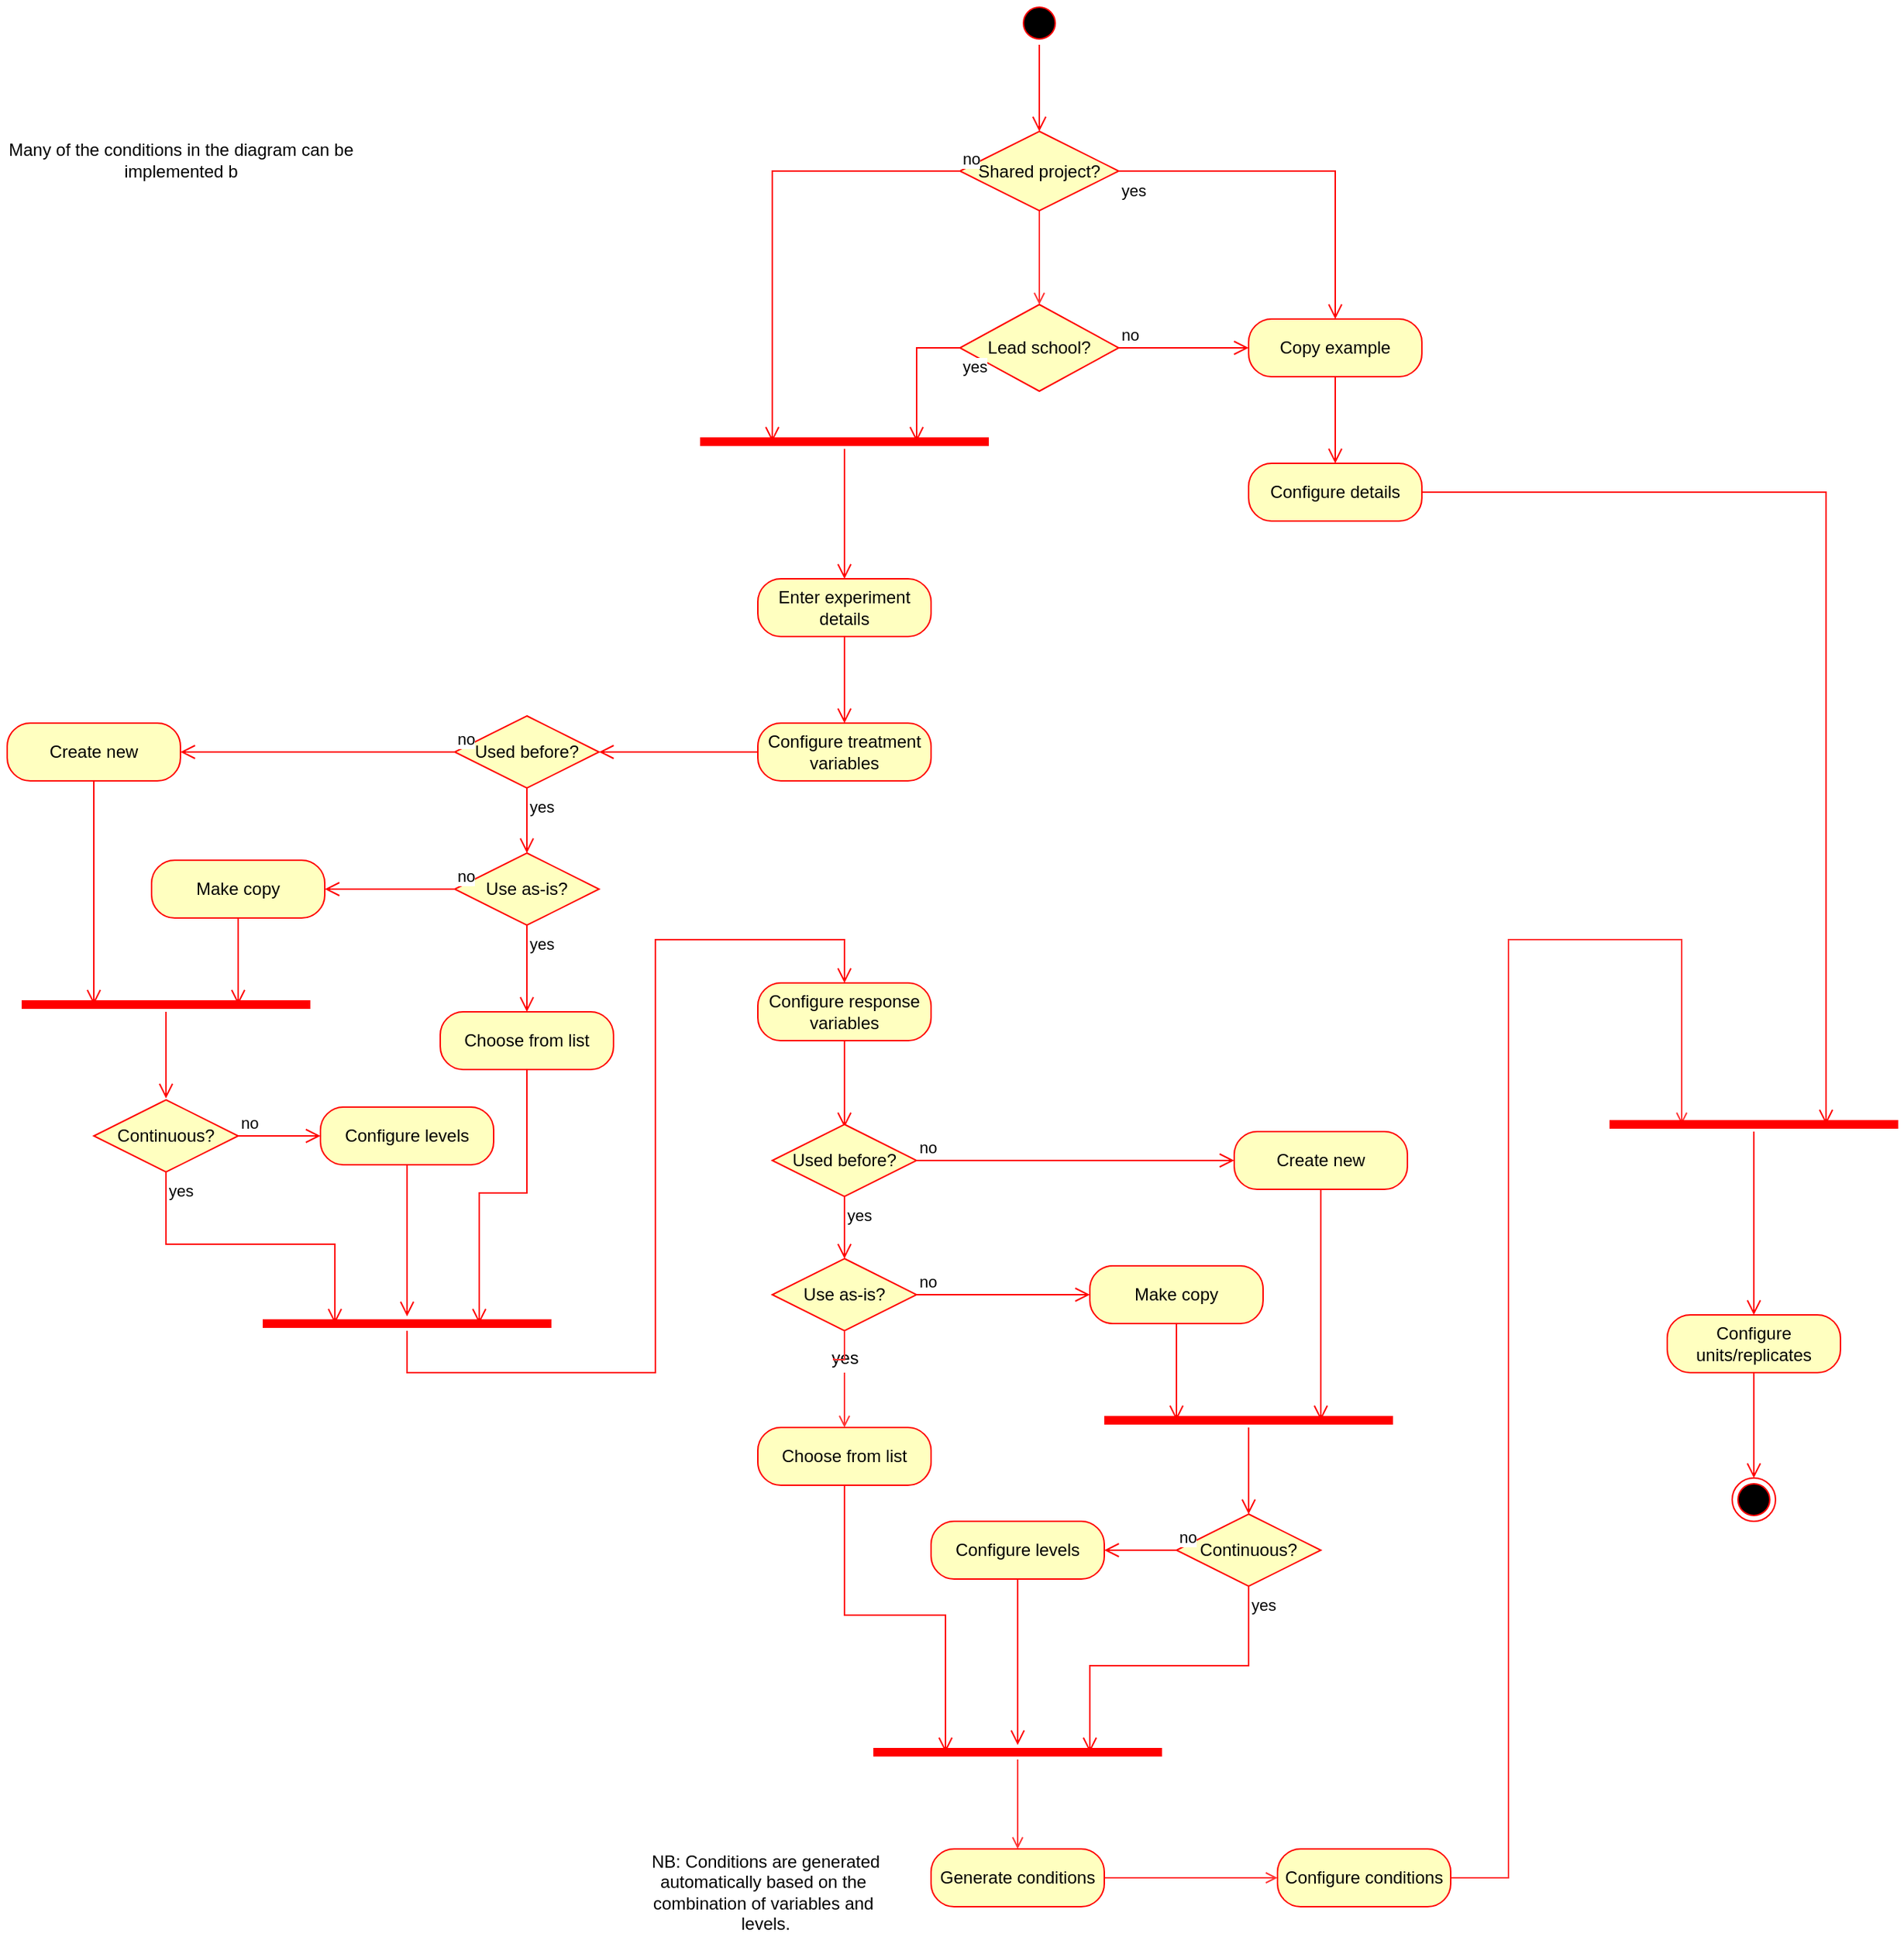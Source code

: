 <mxfile version="16.2.2" type="device"><diagram id="xLZF2h5lsaDmgAlViPZH" name="Page-1"><mxGraphModel dx="2840" dy="822" grid="1" gridSize="10" guides="1" tooltips="1" connect="1" arrows="1" fold="1" page="1" pageScale="1" pageWidth="1654" pageHeight="1169" math="0" shadow="0"><root><mxCell id="0"/><mxCell id="1" parent="0"/><mxCell id="H5WljgK1JBEGw7BuRTQ_-1" value="" style="ellipse;html=1;shape=startState;fillColor=#000000;strokeColor=#ff0000;" vertex="1" parent="1"><mxGeometry x="350" y="30" width="30" height="30" as="geometry"/></mxCell><mxCell id="H5WljgK1JBEGw7BuRTQ_-2" value="" style="edgeStyle=orthogonalEdgeStyle;html=1;verticalAlign=bottom;endArrow=open;endSize=8;strokeColor=#ff0000;rounded=0;" edge="1" source="H5WljgK1JBEGw7BuRTQ_-1" parent="1"><mxGeometry relative="1" as="geometry"><mxPoint x="365" y="120" as="targetPoint"/></mxGeometry></mxCell><mxCell id="H5WljgK1JBEGw7BuRTQ_-20" style="edgeStyle=orthogonalEdgeStyle;rounded=0;orthogonalLoop=1;jettySize=auto;html=1;entryX=0.5;entryY=0;entryDx=0;entryDy=0;strokeColor=#FF3333;endArrow=open;endFill=0;" edge="1" parent="1" source="H5WljgK1JBEGw7BuRTQ_-3" target="H5WljgK1JBEGw7BuRTQ_-7"><mxGeometry relative="1" as="geometry"/></mxCell><mxCell id="H5WljgK1JBEGw7BuRTQ_-3" value="Shared project?" style="rhombus;whiteSpace=wrap;html=1;fillColor=#ffffc0;strokeColor=#ff0000;" vertex="1" parent="1"><mxGeometry x="310" y="120" width="110" height="55" as="geometry"/></mxCell><mxCell id="H5WljgK1JBEGw7BuRTQ_-4" value="no" style="edgeStyle=orthogonalEdgeStyle;html=1;align=left;verticalAlign=bottom;endArrow=open;endSize=8;strokeColor=#ff0000;rounded=0;entryX=0.25;entryY=0.5;entryDx=0;entryDy=0;entryPerimeter=0;exitX=0;exitY=0.5;exitDx=0;exitDy=0;" edge="1" source="H5WljgK1JBEGw7BuRTQ_-3" parent="1" target="H5WljgK1JBEGw7BuRTQ_-14"><mxGeometry x="-1" relative="1" as="geometry"><mxPoint x="210" y="330" as="targetPoint"/></mxGeometry></mxCell><mxCell id="H5WljgK1JBEGw7BuRTQ_-5" value="yes" style="edgeStyle=orthogonalEdgeStyle;html=1;align=left;verticalAlign=top;endArrow=open;endSize=8;strokeColor=#ff0000;rounded=0;" edge="1" source="H5WljgK1JBEGw7BuRTQ_-3" parent="1" target="H5WljgK1JBEGw7BuRTQ_-10"><mxGeometry x="-1" relative="1" as="geometry"><mxPoint x="365" y="240" as="targetPoint"/></mxGeometry></mxCell><mxCell id="H5WljgK1JBEGw7BuRTQ_-7" value="Lead school?" style="rhombus;whiteSpace=wrap;html=1;fillColor=#ffffc0;strokeColor=#ff0000;" vertex="1" parent="1"><mxGeometry x="310" y="240" width="110" height="60" as="geometry"/></mxCell><mxCell id="H5WljgK1JBEGw7BuRTQ_-8" value="no" style="edgeStyle=orthogonalEdgeStyle;html=1;align=left;verticalAlign=bottom;endArrow=open;endSize=8;strokeColor=#ff0000;rounded=0;entryX=0;entryY=0.5;entryDx=0;entryDy=0;" edge="1" source="H5WljgK1JBEGw7BuRTQ_-7" parent="1" target="H5WljgK1JBEGw7BuRTQ_-10"><mxGeometry x="-1" relative="1" as="geometry"><mxPoint x="460" y="210" as="targetPoint"/></mxGeometry></mxCell><mxCell id="H5WljgK1JBEGw7BuRTQ_-9" value="yes" style="edgeStyle=orthogonalEdgeStyle;html=1;align=left;verticalAlign=top;endArrow=open;endSize=8;strokeColor=#ff0000;rounded=0;entryX=0.75;entryY=0.5;entryDx=0;entryDy=0;entryPerimeter=0;exitX=0;exitY=0.5;exitDx=0;exitDy=0;" edge="1" source="H5WljgK1JBEGw7BuRTQ_-7" parent="1" target="H5WljgK1JBEGw7BuRTQ_-14"><mxGeometry x="-1" relative="1" as="geometry"><mxPoint x="510" y="270" as="targetPoint"/></mxGeometry></mxCell><mxCell id="H5WljgK1JBEGw7BuRTQ_-10" value="Copy example" style="rounded=1;whiteSpace=wrap;html=1;arcSize=40;fontColor=#000000;fillColor=#ffffc0;strokeColor=#ff0000;" vertex="1" parent="1"><mxGeometry x="510" y="250" width="120" height="40" as="geometry"/></mxCell><mxCell id="H5WljgK1JBEGw7BuRTQ_-11" value="" style="edgeStyle=orthogonalEdgeStyle;html=1;verticalAlign=bottom;endArrow=open;endSize=8;strokeColor=#ff0000;rounded=0;" edge="1" source="H5WljgK1JBEGw7BuRTQ_-10" parent="1"><mxGeometry relative="1" as="geometry"><mxPoint x="570" y="350" as="targetPoint"/></mxGeometry></mxCell><mxCell id="H5WljgK1JBEGw7BuRTQ_-12" value="Configure details" style="rounded=1;whiteSpace=wrap;html=1;arcSize=40;fontColor=#000000;fillColor=#ffffc0;strokeColor=#ff0000;" vertex="1" parent="1"><mxGeometry x="510" y="350" width="120" height="40" as="geometry"/></mxCell><mxCell id="H5WljgK1JBEGw7BuRTQ_-13" value="" style="edgeStyle=orthogonalEdgeStyle;html=1;verticalAlign=bottom;endArrow=open;endSize=8;strokeColor=#ff0000;rounded=0;entryX=0.75;entryY=0.5;entryDx=0;entryDy=0;entryPerimeter=0;" edge="1" source="H5WljgK1JBEGw7BuRTQ_-12" parent="1" target="H5WljgK1JBEGw7BuRTQ_-89"><mxGeometry relative="1" as="geometry"><mxPoint x="570" y="450" as="targetPoint"/></mxGeometry></mxCell><mxCell id="H5WljgK1JBEGw7BuRTQ_-14" value="" style="shape=line;html=1;strokeWidth=6;strokeColor=#ff0000;" vertex="1" parent="1"><mxGeometry x="130" y="330" width="200" height="10" as="geometry"/></mxCell><mxCell id="H5WljgK1JBEGw7BuRTQ_-15" value="" style="edgeStyle=orthogonalEdgeStyle;html=1;verticalAlign=bottom;endArrow=open;endSize=8;strokeColor=#ff0000;rounded=0;" edge="1" source="H5WljgK1JBEGw7BuRTQ_-14" parent="1"><mxGeometry relative="1" as="geometry"><mxPoint x="230" y="430" as="targetPoint"/></mxGeometry></mxCell><mxCell id="H5WljgK1JBEGw7BuRTQ_-21" value="Enter experiment details" style="rounded=1;whiteSpace=wrap;html=1;arcSize=40;fontColor=#000000;fillColor=#ffffc0;strokeColor=#ff0000;" vertex="1" parent="1"><mxGeometry x="170" y="430" width="120" height="40" as="geometry"/></mxCell><mxCell id="H5WljgK1JBEGw7BuRTQ_-22" value="" style="edgeStyle=orthogonalEdgeStyle;html=1;verticalAlign=bottom;endArrow=open;endSize=8;strokeColor=#ff0000;rounded=0;" edge="1" source="H5WljgK1JBEGw7BuRTQ_-21" parent="1"><mxGeometry relative="1" as="geometry"><mxPoint x="230" y="530" as="targetPoint"/></mxGeometry></mxCell><mxCell id="H5WljgK1JBEGw7BuRTQ_-26" value="Configure treatment variables" style="rounded=1;whiteSpace=wrap;html=1;arcSize=40;fontColor=#000000;fillColor=#ffffc0;strokeColor=#ff0000;" vertex="1" parent="1"><mxGeometry x="170" y="530" width="120" height="40" as="geometry"/></mxCell><mxCell id="H5WljgK1JBEGw7BuRTQ_-27" value="" style="edgeStyle=orthogonalEdgeStyle;html=1;verticalAlign=bottom;endArrow=open;endSize=8;strokeColor=#ff0000;rounded=0;entryX=1;entryY=0.5;entryDx=0;entryDy=0;" edge="1" source="H5WljgK1JBEGw7BuRTQ_-26" parent="1" target="H5WljgK1JBEGw7BuRTQ_-28"><mxGeometry relative="1" as="geometry"><mxPoint x="250" y="630" as="targetPoint"/></mxGeometry></mxCell><mxCell id="H5WljgK1JBEGw7BuRTQ_-28" value="Used before?" style="rhombus;whiteSpace=wrap;html=1;fillColor=#ffffc0;strokeColor=#ff0000;" vertex="1" parent="1"><mxGeometry x="-40" y="525" width="100" height="50" as="geometry"/></mxCell><mxCell id="H5WljgK1JBEGw7BuRTQ_-29" value="no" style="edgeStyle=orthogonalEdgeStyle;html=1;align=left;verticalAlign=bottom;endArrow=open;endSize=8;strokeColor=#ff0000;rounded=0;entryX=1;entryY=0.5;entryDx=0;entryDy=0;" edge="1" source="H5WljgK1JBEGw7BuRTQ_-28" parent="1" target="H5WljgK1JBEGw7BuRTQ_-35"><mxGeometry x="-1" relative="1" as="geometry"><mxPoint x="-180" y="510" as="targetPoint"/></mxGeometry></mxCell><mxCell id="H5WljgK1JBEGw7BuRTQ_-30" value="yes" style="edgeStyle=orthogonalEdgeStyle;html=1;align=left;verticalAlign=top;endArrow=open;endSize=8;strokeColor=#ff0000;rounded=0;entryX=0.5;entryY=0;entryDx=0;entryDy=0;" edge="1" source="H5WljgK1JBEGw7BuRTQ_-28" parent="1" target="H5WljgK1JBEGw7BuRTQ_-32"><mxGeometry x="-1" relative="1" as="geometry"><mxPoint x="-10" y="620" as="targetPoint"/></mxGeometry></mxCell><mxCell id="H5WljgK1JBEGw7BuRTQ_-32" value="Use as-is?" style="rhombus;whiteSpace=wrap;html=1;fillColor=#ffffc0;strokeColor=#ff0000;" vertex="1" parent="1"><mxGeometry x="-40" y="620" width="100" height="50" as="geometry"/></mxCell><mxCell id="H5WljgK1JBEGw7BuRTQ_-33" value="no" style="edgeStyle=orthogonalEdgeStyle;html=1;align=left;verticalAlign=bottom;endArrow=open;endSize=8;strokeColor=#ff0000;rounded=0;" edge="1" source="H5WljgK1JBEGw7BuRTQ_-32" parent="1"><mxGeometry x="-1" relative="1" as="geometry"><mxPoint x="-130" y="645" as="targetPoint"/></mxGeometry></mxCell><mxCell id="H5WljgK1JBEGw7BuRTQ_-34" value="yes" style="edgeStyle=orthogonalEdgeStyle;html=1;align=left;verticalAlign=top;endArrow=open;endSize=8;strokeColor=#ff0000;rounded=0;entryX=0.5;entryY=0;entryDx=0;entryDy=0;" edge="1" source="H5WljgK1JBEGw7BuRTQ_-32" parent="1" target="H5WljgK1JBEGw7BuRTQ_-79"><mxGeometry x="-1" relative="1" as="geometry"><mxPoint x="80" y="710" as="targetPoint"/></mxGeometry></mxCell><mxCell id="H5WljgK1JBEGw7BuRTQ_-35" value="Create new" style="rounded=1;whiteSpace=wrap;html=1;arcSize=40;fontColor=#000000;fillColor=#ffffc0;strokeColor=#ff0000;" vertex="1" parent="1"><mxGeometry x="-350" y="530" width="120" height="40" as="geometry"/></mxCell><mxCell id="H5WljgK1JBEGw7BuRTQ_-36" value="" style="edgeStyle=orthogonalEdgeStyle;html=1;verticalAlign=bottom;endArrow=open;endSize=8;strokeColor=#ff0000;rounded=0;entryX=0.25;entryY=0.5;entryDx=0;entryDy=0;entryPerimeter=0;" edge="1" source="H5WljgK1JBEGw7BuRTQ_-35" parent="1" target="H5WljgK1JBEGw7BuRTQ_-41"><mxGeometry relative="1" as="geometry"><mxPoint x="-240" y="620" as="targetPoint"/></mxGeometry></mxCell><mxCell id="H5WljgK1JBEGw7BuRTQ_-39" value="Make copy" style="rounded=1;whiteSpace=wrap;html=1;arcSize=40;fontColor=#000000;fillColor=#ffffc0;strokeColor=#ff0000;" vertex="1" parent="1"><mxGeometry x="-250" y="625" width="120" height="40" as="geometry"/></mxCell><mxCell id="H5WljgK1JBEGw7BuRTQ_-40" value="" style="edgeStyle=orthogonalEdgeStyle;html=1;verticalAlign=bottom;endArrow=open;endSize=8;strokeColor=#ff0000;rounded=0;entryX=0.75;entryY=0.5;entryDx=0;entryDy=0;entryPerimeter=0;" edge="1" source="H5WljgK1JBEGw7BuRTQ_-39" parent="1" target="H5WljgK1JBEGw7BuRTQ_-41"><mxGeometry relative="1" as="geometry"><mxPoint x="-190" y="720" as="targetPoint"/></mxGeometry></mxCell><mxCell id="H5WljgK1JBEGw7BuRTQ_-41" value="" style="shape=line;html=1;strokeWidth=6;strokeColor=#ff0000;" vertex="1" parent="1"><mxGeometry x="-340" y="720" width="200" height="10" as="geometry"/></mxCell><mxCell id="H5WljgK1JBEGw7BuRTQ_-42" value="" style="edgeStyle=orthogonalEdgeStyle;html=1;verticalAlign=bottom;endArrow=open;endSize=8;strokeColor=#ff0000;rounded=0;" edge="1" source="H5WljgK1JBEGw7BuRTQ_-41" parent="1"><mxGeometry relative="1" as="geometry"><mxPoint x="-240" y="790" as="targetPoint"/></mxGeometry></mxCell><mxCell id="H5WljgK1JBEGw7BuRTQ_-43" value="Configure levels" style="rounded=1;whiteSpace=wrap;html=1;arcSize=40;fontColor=#000000;fillColor=#ffffc0;strokeColor=#ff0000;" vertex="1" parent="1"><mxGeometry x="-133" y="796" width="120" height="40" as="geometry"/></mxCell><mxCell id="H5WljgK1JBEGw7BuRTQ_-44" value="" style="edgeStyle=orthogonalEdgeStyle;html=1;verticalAlign=bottom;endArrow=open;endSize=8;strokeColor=#ff0000;rounded=0;" edge="1" source="H5WljgK1JBEGw7BuRTQ_-43" parent="1" target="H5WljgK1JBEGw7BuRTQ_-53"><mxGeometry relative="1" as="geometry"><mxPoint x="-73" y="896" as="targetPoint"/></mxGeometry></mxCell><mxCell id="H5WljgK1JBEGw7BuRTQ_-45" value="Continuous?" style="rhombus;whiteSpace=wrap;html=1;fillColor=#ffffc0;strokeColor=#ff0000;" vertex="1" parent="1"><mxGeometry x="-290" y="791" width="100" height="50" as="geometry"/></mxCell><mxCell id="H5WljgK1JBEGw7BuRTQ_-46" value="no" style="edgeStyle=orthogonalEdgeStyle;html=1;align=left;verticalAlign=bottom;endArrow=open;endSize=8;strokeColor=#ff0000;rounded=0;entryX=0;entryY=0.5;entryDx=0;entryDy=0;" edge="1" source="H5WljgK1JBEGw7BuRTQ_-45" parent="1" target="H5WljgK1JBEGw7BuRTQ_-43"><mxGeometry x="-1" relative="1" as="geometry"><mxPoint x="-100" y="816" as="targetPoint"/></mxGeometry></mxCell><mxCell id="H5WljgK1JBEGw7BuRTQ_-47" value="yes" style="edgeStyle=orthogonalEdgeStyle;html=1;align=left;verticalAlign=top;endArrow=open;endSize=8;strokeColor=#ff0000;rounded=0;entryX=0.25;entryY=0.5;entryDx=0;entryDy=0;entryPerimeter=0;exitX=0.5;exitY=1;exitDx=0;exitDy=0;" edge="1" source="H5WljgK1JBEGw7BuRTQ_-45" parent="1" target="H5WljgK1JBEGw7BuRTQ_-53"><mxGeometry x="-1" relative="1" as="geometry"><mxPoint x="-240" y="961" as="targetPoint"/></mxGeometry></mxCell><mxCell id="H5WljgK1JBEGw7BuRTQ_-51" value="Configure response variables" style="rounded=1;whiteSpace=wrap;html=1;arcSize=40;fontColor=#000000;fillColor=#ffffc0;strokeColor=#ff0000;" vertex="1" parent="1"><mxGeometry x="170" y="710" width="120" height="40" as="geometry"/></mxCell><mxCell id="H5WljgK1JBEGw7BuRTQ_-52" value="" style="edgeStyle=orthogonalEdgeStyle;html=1;verticalAlign=bottom;endArrow=open;endSize=8;strokeColor=#ff0000;rounded=0;" edge="1" source="H5WljgK1JBEGw7BuRTQ_-51" parent="1"><mxGeometry relative="1" as="geometry"><mxPoint x="230" y="810" as="targetPoint"/></mxGeometry></mxCell><mxCell id="H5WljgK1JBEGw7BuRTQ_-53" value="" style="shape=line;html=1;strokeWidth=6;strokeColor=#ff0000;" vertex="1" parent="1"><mxGeometry x="-173" y="941" width="200" height="10" as="geometry"/></mxCell><mxCell id="H5WljgK1JBEGw7BuRTQ_-54" value="" style="edgeStyle=orthogonalEdgeStyle;html=1;verticalAlign=bottom;endArrow=open;endSize=8;strokeColor=#ff0000;rounded=0;entryX=0.5;entryY=0;entryDx=0;entryDy=0;" edge="1" source="H5WljgK1JBEGw7BuRTQ_-53" parent="1" target="H5WljgK1JBEGw7BuRTQ_-51"><mxGeometry relative="1" as="geometry"><mxPoint x="-73" y="1021" as="targetPoint"/><Array as="points"><mxPoint x="-73" y="980"/><mxPoint x="99" y="980"/><mxPoint x="99" y="680"/><mxPoint x="230" y="680"/></Array></mxGeometry></mxCell><mxCell id="H5WljgK1JBEGw7BuRTQ_-55" value="Used before?" style="rhombus;whiteSpace=wrap;html=1;fillColor=#ffffc0;strokeColor=#ff0000;" vertex="1" parent="1"><mxGeometry x="180" y="808" width="100" height="50" as="geometry"/></mxCell><mxCell id="H5WljgK1JBEGw7BuRTQ_-56" value="no" style="edgeStyle=orthogonalEdgeStyle;html=1;align=left;verticalAlign=bottom;endArrow=open;endSize=8;strokeColor=#ff0000;rounded=0;entryX=0;entryY=0.5;entryDx=0;entryDy=0;" edge="1" parent="1" source="H5WljgK1JBEGw7BuRTQ_-55" target="H5WljgK1JBEGw7BuRTQ_-61"><mxGeometry x="-1" relative="1" as="geometry"><mxPoint x="520" y="588" as="targetPoint"/></mxGeometry></mxCell><mxCell id="H5WljgK1JBEGw7BuRTQ_-57" value="yes" style="edgeStyle=orthogonalEdgeStyle;html=1;align=left;verticalAlign=top;endArrow=open;endSize=8;strokeColor=#ff0000;rounded=0;entryX=0.5;entryY=0;entryDx=0;entryDy=0;" edge="1" parent="1" source="H5WljgK1JBEGw7BuRTQ_-55" target="H5WljgK1JBEGw7BuRTQ_-58"><mxGeometry x="-1" relative="1" as="geometry"><mxPoint x="690" y="698" as="targetPoint"/></mxGeometry></mxCell><mxCell id="H5WljgK1JBEGw7BuRTQ_-73" style="edgeStyle=orthogonalEdgeStyle;rounded=0;orthogonalLoop=1;jettySize=auto;html=1;entryX=0.5;entryY=0;entryDx=0;entryDy=0;endArrow=open;endFill=0;strokeColor=#FF3333;startArrow=none;" edge="1" parent="1" source="H5WljgK1JBEGw7BuRTQ_-75" target="H5WljgK1JBEGw7BuRTQ_-77"><mxGeometry relative="1" as="geometry"/></mxCell><mxCell id="H5WljgK1JBEGw7BuRTQ_-58" value="Use as-is?" style="rhombus;whiteSpace=wrap;html=1;fillColor=#ffffc0;strokeColor=#ff0000;" vertex="1" parent="1"><mxGeometry x="180" y="901" width="100" height="50" as="geometry"/></mxCell><mxCell id="H5WljgK1JBEGw7BuRTQ_-59" value="no" style="edgeStyle=orthogonalEdgeStyle;html=1;align=left;verticalAlign=bottom;endArrow=open;endSize=8;strokeColor=#ff0000;rounded=0;entryX=0;entryY=0.5;entryDx=0;entryDy=0;" edge="1" parent="1" source="H5WljgK1JBEGw7BuRTQ_-58" target="H5WljgK1JBEGw7BuRTQ_-63"><mxGeometry x="-1" relative="1" as="geometry"><mxPoint x="570" y="723" as="targetPoint"/></mxGeometry></mxCell><mxCell id="H5WljgK1JBEGw7BuRTQ_-61" value="Create new" style="rounded=1;whiteSpace=wrap;html=1;arcSize=40;fontColor=#000000;fillColor=#ffffc0;strokeColor=#ff0000;" vertex="1" parent="1"><mxGeometry x="500" y="813" width="120" height="40" as="geometry"/></mxCell><mxCell id="H5WljgK1JBEGw7BuRTQ_-62" value="" style="edgeStyle=orthogonalEdgeStyle;html=1;verticalAlign=bottom;endArrow=open;endSize=8;strokeColor=#ff0000;rounded=0;entryX=0.75;entryY=0.5;entryDx=0;entryDy=0;entryPerimeter=0;" edge="1" parent="1" source="H5WljgK1JBEGw7BuRTQ_-61" target="H5WljgK1JBEGw7BuRTQ_-65"><mxGeometry relative="1" as="geometry"><mxPoint x="520" y="698" as="targetPoint"/></mxGeometry></mxCell><mxCell id="H5WljgK1JBEGw7BuRTQ_-63" value="Make copy" style="rounded=1;whiteSpace=wrap;html=1;arcSize=40;fontColor=#000000;fillColor=#ffffc0;strokeColor=#ff0000;" vertex="1" parent="1"><mxGeometry x="400" y="906" width="120" height="40" as="geometry"/></mxCell><mxCell id="H5WljgK1JBEGw7BuRTQ_-64" value="" style="edgeStyle=orthogonalEdgeStyle;html=1;verticalAlign=bottom;endArrow=open;endSize=8;strokeColor=#ff0000;rounded=0;entryX=0.25;entryY=0.5;entryDx=0;entryDy=0;entryPerimeter=0;" edge="1" parent="1" source="H5WljgK1JBEGw7BuRTQ_-63" target="H5WljgK1JBEGw7BuRTQ_-65"><mxGeometry relative="1" as="geometry"><mxPoint x="570" y="798" as="targetPoint"/></mxGeometry></mxCell><mxCell id="H5WljgK1JBEGw7BuRTQ_-65" value="" style="shape=line;html=1;strokeWidth=6;strokeColor=#ff0000;" vertex="1" parent="1"><mxGeometry x="410" y="1008" width="200" height="10" as="geometry"/></mxCell><mxCell id="H5WljgK1JBEGw7BuRTQ_-66" value="" style="edgeStyle=orthogonalEdgeStyle;html=1;verticalAlign=bottom;endArrow=open;endSize=8;strokeColor=#ff0000;rounded=0;entryX=0.5;entryY=0;entryDx=0;entryDy=0;" edge="1" parent="1" source="H5WljgK1JBEGw7BuRTQ_-65" target="H5WljgK1JBEGw7BuRTQ_-69"><mxGeometry relative="1" as="geometry"><mxPoint x="460" y="836" as="targetPoint"/></mxGeometry></mxCell><mxCell id="H5WljgK1JBEGw7BuRTQ_-67" value="Configure levels" style="rounded=1;whiteSpace=wrap;html=1;arcSize=40;fontColor=#000000;fillColor=#ffffc0;strokeColor=#ff0000;" vertex="1" parent="1"><mxGeometry x="290" y="1083" width="120" height="40" as="geometry"/></mxCell><mxCell id="H5WljgK1JBEGw7BuRTQ_-68" value="" style="edgeStyle=orthogonalEdgeStyle;html=1;verticalAlign=bottom;endArrow=open;endSize=8;strokeColor=#ff0000;rounded=0;" edge="1" parent="1" source="H5WljgK1JBEGw7BuRTQ_-67" target="H5WljgK1JBEGw7BuRTQ_-72"><mxGeometry relative="1" as="geometry"><mxPoint x="727" y="1072" as="targetPoint"/></mxGeometry></mxCell><mxCell id="H5WljgK1JBEGw7BuRTQ_-69" value="Continuous?" style="rhombus;whiteSpace=wrap;html=1;fillColor=#ffffc0;strokeColor=#ff0000;" vertex="1" parent="1"><mxGeometry x="460" y="1078" width="100" height="50" as="geometry"/></mxCell><mxCell id="H5WljgK1JBEGw7BuRTQ_-70" value="no" style="edgeStyle=orthogonalEdgeStyle;html=1;align=left;verticalAlign=bottom;endArrow=open;endSize=8;strokeColor=#ff0000;rounded=0;entryX=1;entryY=0.5;entryDx=0;entryDy=0;" edge="1" parent="1" source="H5WljgK1JBEGw7BuRTQ_-69" target="H5WljgK1JBEGw7BuRTQ_-67"><mxGeometry x="-1" relative="1" as="geometry"><mxPoint x="700" y="992" as="targetPoint"/></mxGeometry></mxCell><mxCell id="H5WljgK1JBEGw7BuRTQ_-71" value="yes" style="edgeStyle=orthogonalEdgeStyle;html=1;align=left;verticalAlign=top;endArrow=open;endSize=8;strokeColor=#ff0000;rounded=0;entryX=0.75;entryY=0.5;entryDx=0;entryDy=0;entryPerimeter=0;exitX=0.5;exitY=1;exitDx=0;exitDy=0;" edge="1" parent="1" source="H5WljgK1JBEGw7BuRTQ_-69" target="H5WljgK1JBEGw7BuRTQ_-72"><mxGeometry x="-1" relative="1" as="geometry"><mxPoint x="560" y="1137" as="targetPoint"/></mxGeometry></mxCell><mxCell id="H5WljgK1JBEGw7BuRTQ_-83" style="edgeStyle=orthogonalEdgeStyle;rounded=0;orthogonalLoop=1;jettySize=auto;html=1;entryX=0.5;entryY=0;entryDx=0;entryDy=0;endArrow=open;endFill=0;strokeColor=#FF3333;" edge="1" parent="1" source="H5WljgK1JBEGw7BuRTQ_-72" target="H5WljgK1JBEGw7BuRTQ_-81"><mxGeometry relative="1" as="geometry"/></mxCell><mxCell id="H5WljgK1JBEGw7BuRTQ_-72" value="" style="shape=line;html=1;strokeWidth=6;strokeColor=#ff0000;" vertex="1" parent="1"><mxGeometry x="250" y="1238" width="200" height="10" as="geometry"/></mxCell><mxCell id="H5WljgK1JBEGw7BuRTQ_-75" value="yes" style="text;html=1;align=center;verticalAlign=middle;resizable=0;points=[];autosize=1;strokeColor=none;fillColor=none;" vertex="1" parent="1"><mxGeometry x="215" y="960" width="30" height="20" as="geometry"/></mxCell><mxCell id="H5WljgK1JBEGw7BuRTQ_-76" value="" style="edgeStyle=orthogonalEdgeStyle;rounded=0;orthogonalLoop=1;jettySize=auto;html=1;entryX=0.25;entryY=0.5;entryDx=0;entryDy=0;entryPerimeter=0;endArrow=none;endFill=0;strokeColor=#FF3333;" edge="1" parent="1" source="H5WljgK1JBEGw7BuRTQ_-58" target="H5WljgK1JBEGw7BuRTQ_-75"><mxGeometry relative="1" as="geometry"><mxPoint x="230" y="951" as="sourcePoint"/><mxPoint x="300" y="1275" as="targetPoint"/><Array as="points"/></mxGeometry></mxCell><mxCell id="H5WljgK1JBEGw7BuRTQ_-77" value="Choose from list" style="rounded=1;whiteSpace=wrap;html=1;arcSize=40;fontColor=#000000;fillColor=#ffffc0;strokeColor=#ff0000;" vertex="1" parent="1"><mxGeometry x="170" y="1018" width="120" height="40" as="geometry"/></mxCell><mxCell id="H5WljgK1JBEGw7BuRTQ_-78" value="" style="edgeStyle=orthogonalEdgeStyle;html=1;verticalAlign=bottom;endArrow=open;endSize=8;strokeColor=#ff0000;rounded=0;entryX=0.25;entryY=0.5;entryDx=0;entryDy=0;entryPerimeter=0;" edge="1" source="H5WljgK1JBEGw7BuRTQ_-77" parent="1" target="H5WljgK1JBEGw7BuRTQ_-72"><mxGeometry relative="1" as="geometry"><mxPoint x="140" y="1148" as="targetPoint"/></mxGeometry></mxCell><mxCell id="H5WljgK1JBEGw7BuRTQ_-79" value="Choose from list" style="rounded=1;whiteSpace=wrap;html=1;arcSize=40;fontColor=#000000;fillColor=#ffffc0;strokeColor=#ff0000;" vertex="1" parent="1"><mxGeometry x="-50" y="730" width="120" height="40" as="geometry"/></mxCell><mxCell id="H5WljgK1JBEGw7BuRTQ_-80" value="" style="edgeStyle=orthogonalEdgeStyle;html=1;verticalAlign=bottom;endArrow=open;endSize=8;strokeColor=#ff0000;rounded=0;entryX=0.75;entryY=0.5;entryDx=0;entryDy=0;entryPerimeter=0;" edge="1" source="H5WljgK1JBEGw7BuRTQ_-79" parent="1" target="H5WljgK1JBEGw7BuRTQ_-53"><mxGeometry relative="1" as="geometry"><mxPoint x="30" y="1130" as="targetPoint"/></mxGeometry></mxCell><mxCell id="H5WljgK1JBEGw7BuRTQ_-88" style="edgeStyle=orthogonalEdgeStyle;rounded=0;orthogonalLoop=1;jettySize=auto;html=1;entryX=0;entryY=0.5;entryDx=0;entryDy=0;endArrow=open;endFill=0;strokeColor=#FF3333;" edge="1" parent="1" source="H5WljgK1JBEGw7BuRTQ_-81" target="H5WljgK1JBEGw7BuRTQ_-84"><mxGeometry relative="1" as="geometry"/></mxCell><mxCell id="H5WljgK1JBEGw7BuRTQ_-81" value="Generate conditions" style="rounded=1;whiteSpace=wrap;html=1;arcSize=40;fontColor=#000000;fillColor=#ffffc0;strokeColor=#ff0000;" vertex="1" parent="1"><mxGeometry x="290" y="1310" width="120" height="40" as="geometry"/></mxCell><mxCell id="H5WljgK1JBEGw7BuRTQ_-91" style="edgeStyle=orthogonalEdgeStyle;rounded=0;orthogonalLoop=1;jettySize=auto;html=1;entryX=0.25;entryY=0.5;entryDx=0;entryDy=0;entryPerimeter=0;endArrow=open;endFill=0;strokeColor=#FF3333;exitX=1;exitY=0.5;exitDx=0;exitDy=0;" edge="1" parent="1" source="H5WljgK1JBEGw7BuRTQ_-84" target="H5WljgK1JBEGw7BuRTQ_-89"><mxGeometry relative="1" as="geometry"><Array as="points"><mxPoint x="690" y="1330"/><mxPoint x="690" y="680"/><mxPoint x="810" y="680"/></Array></mxGeometry></mxCell><mxCell id="H5WljgK1JBEGw7BuRTQ_-84" value="Configure conditions" style="rounded=1;whiteSpace=wrap;html=1;arcSize=40;fontColor=#000000;fillColor=#ffffc0;strokeColor=#ff0000;" vertex="1" parent="1"><mxGeometry x="530" y="1310" width="120" height="40" as="geometry"/></mxCell><mxCell id="H5WljgK1JBEGw7BuRTQ_-86" value="Configure units/replicates" style="rounded=1;whiteSpace=wrap;html=1;arcSize=40;fontColor=#000000;fillColor=#ffffc0;strokeColor=#ff0000;" vertex="1" parent="1"><mxGeometry x="800" y="940" width="120" height="40" as="geometry"/></mxCell><mxCell id="H5WljgK1JBEGw7BuRTQ_-87" value="" style="edgeStyle=orthogonalEdgeStyle;html=1;verticalAlign=bottom;endArrow=open;endSize=8;strokeColor=#ff0000;rounded=0;entryX=0.5;entryY=0;entryDx=0;entryDy=0;" edge="1" source="H5WljgK1JBEGw7BuRTQ_-86" parent="1" target="H5WljgK1JBEGw7BuRTQ_-92"><mxGeometry relative="1" as="geometry"><mxPoint x="860" y="1100" as="targetPoint"/></mxGeometry></mxCell><mxCell id="H5WljgK1JBEGw7BuRTQ_-89" value="" style="shape=line;html=1;strokeWidth=6;strokeColor=#ff0000;" vertex="1" parent="1"><mxGeometry x="760" y="803" width="200" height="10" as="geometry"/></mxCell><mxCell id="H5WljgK1JBEGw7BuRTQ_-90" value="" style="edgeStyle=orthogonalEdgeStyle;html=1;verticalAlign=bottom;endArrow=open;endSize=8;strokeColor=#ff0000;rounded=0;entryX=0.5;entryY=0;entryDx=0;entryDy=0;" edge="1" source="H5WljgK1JBEGw7BuRTQ_-89" parent="1" target="H5WljgK1JBEGw7BuRTQ_-86"><mxGeometry relative="1" as="geometry"><mxPoint x="860" y="590" as="targetPoint"/></mxGeometry></mxCell><mxCell id="H5WljgK1JBEGw7BuRTQ_-92" value="" style="ellipse;html=1;shape=endState;fillColor=#000000;strokeColor=#ff0000;" vertex="1" parent="1"><mxGeometry x="845" y="1053" width="30" height="30" as="geometry"/></mxCell><mxCell id="H5WljgK1JBEGw7BuRTQ_-93" value="NB: Conditions are generated&lt;br&gt;automatically based on the&amp;nbsp;&lt;br&gt;combination of variables and&amp;nbsp;&lt;br&gt;levels." style="text;html=1;align=center;verticalAlign=middle;resizable=0;points=[];autosize=1;strokeColor=none;fillColor=none;" vertex="1" parent="1"><mxGeometry x="90" y="1310" width="170" height="60" as="geometry"/></mxCell><mxCell id="H5WljgK1JBEGw7BuRTQ_-94" value="Many of the conditions in the diagram can be&lt;br&gt;implemented b" style="text;html=1;align=center;verticalAlign=middle;resizable=0;points=[];autosize=1;strokeColor=none;fillColor=none;" vertex="1" parent="1"><mxGeometry x="-355" y="125" width="250" height="30" as="geometry"/></mxCell></root></mxGraphModel></diagram></mxfile>